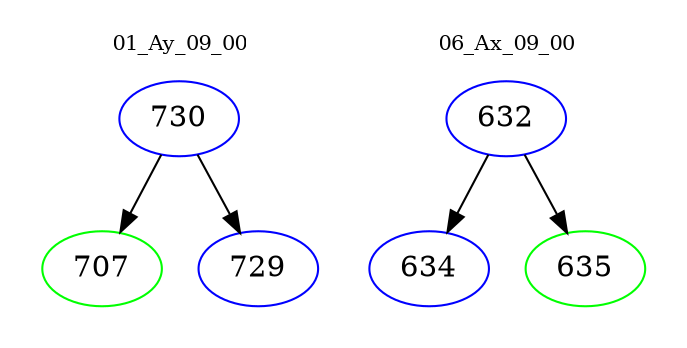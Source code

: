 digraph{
subgraph cluster_0 {
color = white
label = "01_Ay_09_00";
fontsize=10;
T0_730 [label="730", color="blue"]
T0_730 -> T0_707 [color="black"]
T0_707 [label="707", color="green"]
T0_730 -> T0_729 [color="black"]
T0_729 [label="729", color="blue"]
}
subgraph cluster_1 {
color = white
label = "06_Ax_09_00";
fontsize=10;
T1_632 [label="632", color="blue"]
T1_632 -> T1_634 [color="black"]
T1_634 [label="634", color="blue"]
T1_632 -> T1_635 [color="black"]
T1_635 [label="635", color="green"]
}
}
